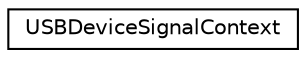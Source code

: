 digraph "Graphical Class Hierarchy"
{
  edge [fontname="Helvetica",fontsize="10",labelfontname="Helvetica",labelfontsize="10"];
  node [fontname="Helvetica",fontsize="10",shape=record];
  rankdir="LR";
  Node0 [label="USBDeviceSignalContext",height=0.2,width=0.4,color="black", fillcolor="white", style="filled",URL="$structUSBDeviceSignalContext.html",tooltip="Redefinition of characteristic signal contexts (info that goes with the signal) "];
}
